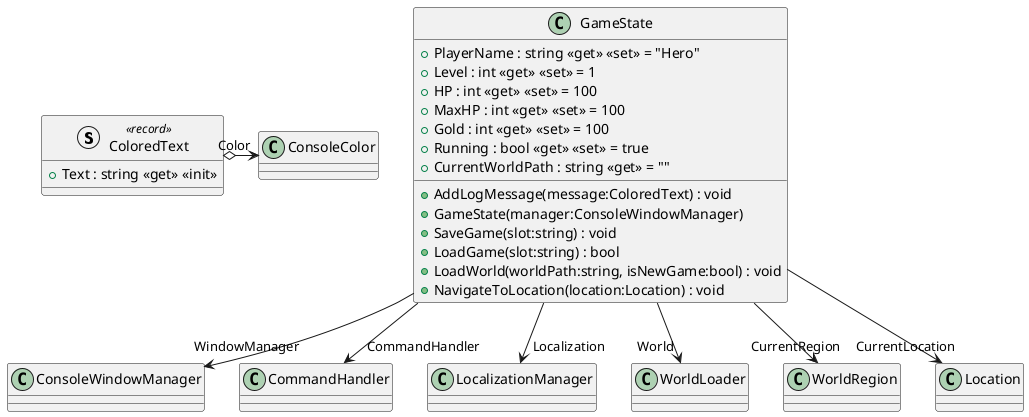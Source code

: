 @startuml
struct ColoredText <<record>> {
    + Text : string <<get>> <<init>>
}
class GameState {
    + AddLogMessage(message:ColoredText) : void
    + PlayerName : string <<get>> <<set>> = "Hero"
    + Level : int <<get>> <<set>> = 1
    + HP : int <<get>> <<set>> = 100
    + MaxHP : int <<get>> <<set>> = 100
    + Gold : int <<get>> <<set>> = 100
    + Running : bool <<get>> <<set>> = true
    + CurrentWorldPath : string <<get>> = ""
    + GameState(manager:ConsoleWindowManager)
    + SaveGame(slot:string) : void
    + LoadGame(slot:string) : bool
    + LoadWorld(worldPath:string, isNewGame:bool) : void
    + NavigateToLocation(location:Location) : void
}

ColoredText o-> "Color" ConsoleColor
GameState --> "WindowManager" ConsoleWindowManager


GameState --> "CommandHandler" CommandHandler
GameState --> "Localization" LocalizationManager
GameState --> "World" WorldLoader
GameState --> "CurrentRegion" WorldRegion
GameState --> "CurrentLocation" Location
@enduml
